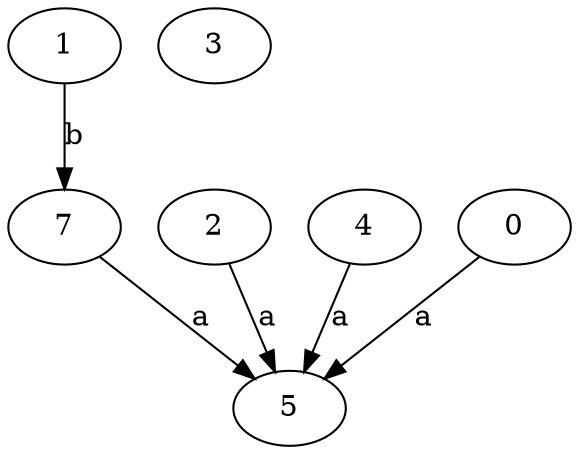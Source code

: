 strict digraph  {
1;
2;
3;
4;
5;
7;
0;
1 -> 7  [label=b];
2 -> 5  [label=a];
4 -> 5  [label=a];
7 -> 5  [label=a];
0 -> 5  [label=a];
}
